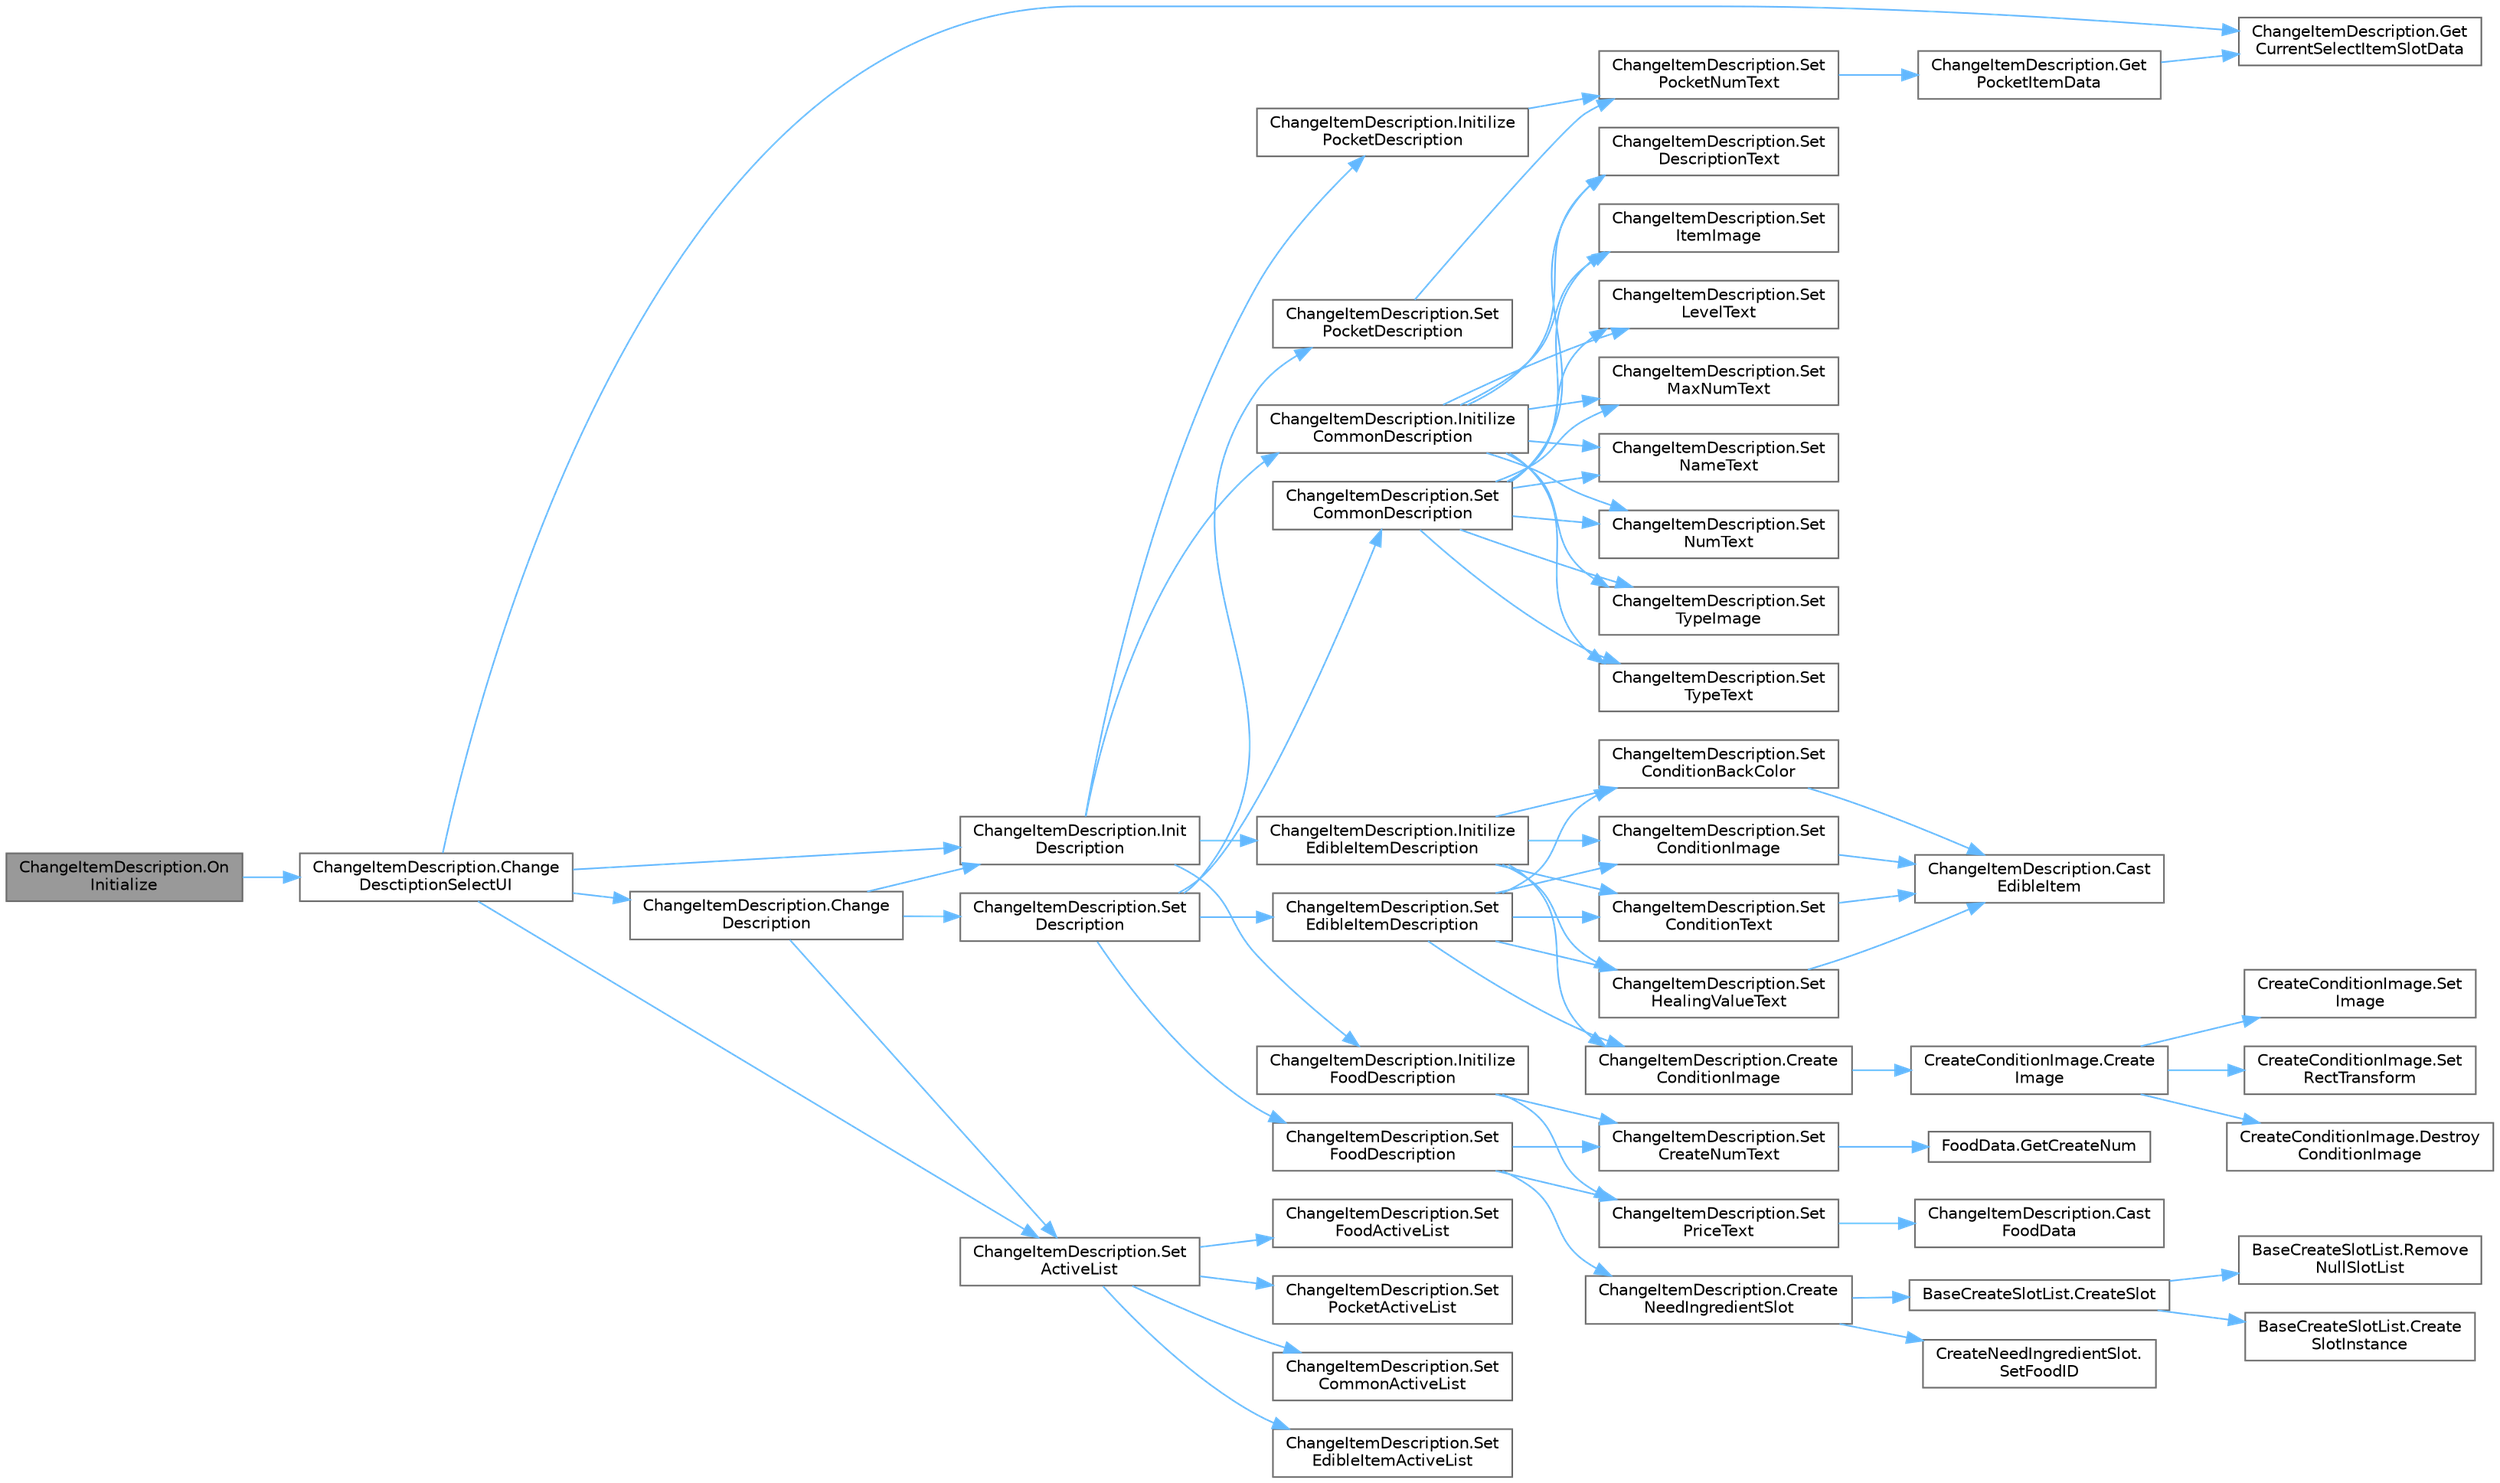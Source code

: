 digraph "ChangeItemDescription.OnInitialize"
{
 // LATEX_PDF_SIZE
  bgcolor="transparent";
  edge [fontname=Helvetica,fontsize=10,labelfontname=Helvetica,labelfontsize=10];
  node [fontname=Helvetica,fontsize=10,shape=box,height=0.2,width=0.4];
  rankdir="LR";
  Node1 [id="Node000001",label="ChangeItemDescription.On\lInitialize",height=0.2,width=0.4,color="gray40", fillcolor="grey60", style="filled", fontcolor="black",tooltip=" "];
  Node1 -> Node2 [id="edge1_Node000001_Node000002",color="steelblue1",style="solid",tooltip=" "];
  Node2 [id="Node000002",label="ChangeItemDescription.Change\lDesctiptionSelectUI",height=0.2,width=0.4,color="grey40", fillcolor="white", style="filled",URL="$class_change_item_description.html#a8ea36af0b54755cf79893a9faf794392",tooltip="選択中のItemSlotDataを基に説明文を更新"];
  Node2 -> Node3 [id="edge2_Node000002_Node000003",color="steelblue1",style="solid",tooltip=" "];
  Node3 [id="Node000003",label="ChangeItemDescription.Change\lDescription",height=0.2,width=0.4,color="grey40", fillcolor="white", style="filled",URL="$class_change_item_description.html#a2b30636ef288a5a11353836e028378ed",tooltip="引数アイテムIDを基に説明文を更新"];
  Node3 -> Node4 [id="edge3_Node000003_Node000004",color="steelblue1",style="solid",tooltip=" "];
  Node4 [id="Node000004",label="ChangeItemDescription.Init\lDescription",height=0.2,width=0.4,color="grey40", fillcolor="white", style="filled",URL="$class_change_item_description.html#a8fea78d4ad9d25fed84d8b30b905ad88",tooltip=" "];
  Node4 -> Node5 [id="edge4_Node000004_Node000005",color="steelblue1",style="solid",tooltip=" "];
  Node5 [id="Node000005",label="ChangeItemDescription.Initilize\lCommonDescription",height=0.2,width=0.4,color="grey40", fillcolor="white", style="filled",URL="$class_change_item_description.html#a6fbc822ee04496cb0f9e33f679700219",tooltip=" "];
  Node5 -> Node6 [id="edge5_Node000005_Node000006",color="steelblue1",style="solid",tooltip=" "];
  Node6 [id="Node000006",label="ChangeItemDescription.Set\lDescriptionText",height=0.2,width=0.4,color="grey40", fillcolor="white", style="filled",URL="$class_change_item_description.html#aa68250acd7412379b161daf1371e59bb",tooltip=" "];
  Node5 -> Node7 [id="edge6_Node000005_Node000007",color="steelblue1",style="solid",tooltip=" "];
  Node7 [id="Node000007",label="ChangeItemDescription.Set\lItemImage",height=0.2,width=0.4,color="grey40", fillcolor="white", style="filled",URL="$class_change_item_description.html#a00c3953b68d297374b62522153415852",tooltip=" "];
  Node5 -> Node8 [id="edge7_Node000005_Node000008",color="steelblue1",style="solid",tooltip=" "];
  Node8 [id="Node000008",label="ChangeItemDescription.Set\lLevelText",height=0.2,width=0.4,color="grey40", fillcolor="white", style="filled",URL="$class_change_item_description.html#afa42dbbfa0ad2871d638381f6dd3d648",tooltip=" "];
  Node5 -> Node9 [id="edge8_Node000005_Node000009",color="steelblue1",style="solid",tooltip=" "];
  Node9 [id="Node000009",label="ChangeItemDescription.Set\lMaxNumText",height=0.2,width=0.4,color="grey40", fillcolor="white", style="filled",URL="$class_change_item_description.html#ab7cb18d435a57bafdeb62f8d8b7ec6c0",tooltip=" "];
  Node5 -> Node10 [id="edge9_Node000005_Node000010",color="steelblue1",style="solid",tooltip=" "];
  Node10 [id="Node000010",label="ChangeItemDescription.Set\lNameText",height=0.2,width=0.4,color="grey40", fillcolor="white", style="filled",URL="$class_change_item_description.html#aacb921d825b0f51c0895aecd07a68e7c",tooltip=" "];
  Node5 -> Node11 [id="edge10_Node000005_Node000011",color="steelblue1",style="solid",tooltip=" "];
  Node11 [id="Node000011",label="ChangeItemDescription.Set\lNumText",height=0.2,width=0.4,color="grey40", fillcolor="white", style="filled",URL="$class_change_item_description.html#af1003cf2e17b7a980d81ca42cbb1b7bf",tooltip=" "];
  Node5 -> Node12 [id="edge11_Node000005_Node000012",color="steelblue1",style="solid",tooltip=" "];
  Node12 [id="Node000012",label="ChangeItemDescription.Set\lTypeImage",height=0.2,width=0.4,color="grey40", fillcolor="white", style="filled",URL="$class_change_item_description.html#a8c37b1ca4fad6670c3b9c105ac77e706",tooltip=" "];
  Node5 -> Node13 [id="edge12_Node000005_Node000013",color="steelblue1",style="solid",tooltip=" "];
  Node13 [id="Node000013",label="ChangeItemDescription.Set\lTypeText",height=0.2,width=0.4,color="grey40", fillcolor="white", style="filled",URL="$class_change_item_description.html#a7611e7ccedb5b7ae0e7ba93c0721f296",tooltip=" "];
  Node4 -> Node14 [id="edge13_Node000004_Node000014",color="steelblue1",style="solid",tooltip=" "];
  Node14 [id="Node000014",label="ChangeItemDescription.Initilize\lEdibleItemDescription",height=0.2,width=0.4,color="grey40", fillcolor="white", style="filled",URL="$class_change_item_description.html#a07dec4b42bd999b2826fce9c54844457",tooltip=" "];
  Node14 -> Node15 [id="edge14_Node000014_Node000015",color="steelblue1",style="solid",tooltip=" "];
  Node15 [id="Node000015",label="ChangeItemDescription.Create\lConditionImage",height=0.2,width=0.4,color="grey40", fillcolor="white", style="filled",URL="$class_change_item_description.html#ad8d14cbf87ba541fe74a7bb65c84cb50",tooltip=" "];
  Node15 -> Node16 [id="edge15_Node000015_Node000016",color="steelblue1",style="solid",tooltip=" "];
  Node16 [id="Node000016",label="CreateConditionImage.Create\lImage",height=0.2,width=0.4,color="grey40", fillcolor="white", style="filled",URL="$class_create_condition_image.html#a9603eed3ccdae658bf880d2e557f02e6",tooltip=" "];
  Node16 -> Node17 [id="edge16_Node000016_Node000017",color="steelblue1",style="solid",tooltip=" "];
  Node17 [id="Node000017",label="CreateConditionImage.Destroy\lConditionImage",height=0.2,width=0.4,color="grey40", fillcolor="white", style="filled",URL="$class_create_condition_image.html#a159795bea19415be7c8e0fdad6a88c16",tooltip=" "];
  Node16 -> Node18 [id="edge17_Node000016_Node000018",color="steelblue1",style="solid",tooltip=" "];
  Node18 [id="Node000018",label="CreateConditionImage.Set\lImage",height=0.2,width=0.4,color="grey40", fillcolor="white", style="filled",URL="$class_create_condition_image.html#ab38aa7fcd00e6061cc361f1045c7a65f",tooltip=" "];
  Node16 -> Node19 [id="edge18_Node000016_Node000019",color="steelblue1",style="solid",tooltip=" "];
  Node19 [id="Node000019",label="CreateConditionImage.Set\lRectTransform",height=0.2,width=0.4,color="grey40", fillcolor="white", style="filled",URL="$class_create_condition_image.html#aef971bb4aaf167e2af69e71299a5164e",tooltip=" "];
  Node14 -> Node20 [id="edge19_Node000014_Node000020",color="steelblue1",style="solid",tooltip=" "];
  Node20 [id="Node000020",label="ChangeItemDescription.Set\lConditionBackColor",height=0.2,width=0.4,color="grey40", fillcolor="white", style="filled",URL="$class_change_item_description.html#acce96f182eade4927e703efeca264165",tooltip=" "];
  Node20 -> Node21 [id="edge20_Node000020_Node000021",color="steelblue1",style="solid",tooltip=" "];
  Node21 [id="Node000021",label="ChangeItemDescription.Cast\lEdibleItem",height=0.2,width=0.4,color="grey40", fillcolor="white", style="filled",URL="$class_change_item_description.html#a3178df1ce4c36e179c799d0277ccdccf",tooltip="引数アイテムデータを食料データにキャストする"];
  Node14 -> Node22 [id="edge21_Node000014_Node000022",color="steelblue1",style="solid",tooltip=" "];
  Node22 [id="Node000022",label="ChangeItemDescription.Set\lConditionImage",height=0.2,width=0.4,color="grey40", fillcolor="white", style="filled",URL="$class_change_item_description.html#aa185820af5921746ce678ddf4e957cf3",tooltip=" "];
  Node22 -> Node21 [id="edge22_Node000022_Node000021",color="steelblue1",style="solid",tooltip=" "];
  Node14 -> Node23 [id="edge23_Node000014_Node000023",color="steelblue1",style="solid",tooltip=" "];
  Node23 [id="Node000023",label="ChangeItemDescription.Set\lConditionText",height=0.2,width=0.4,color="grey40", fillcolor="white", style="filled",URL="$class_change_item_description.html#a9428b047a02113ad7d84e82e7c53347e",tooltip=" "];
  Node23 -> Node21 [id="edge24_Node000023_Node000021",color="steelblue1",style="solid",tooltip=" "];
  Node14 -> Node24 [id="edge25_Node000014_Node000024",color="steelblue1",style="solid",tooltip=" "];
  Node24 [id="Node000024",label="ChangeItemDescription.Set\lHealingValueText",height=0.2,width=0.4,color="grey40", fillcolor="white", style="filled",URL="$class_change_item_description.html#aa1b05f79f4eb415b9ca36d3af768fec4",tooltip=" "];
  Node24 -> Node21 [id="edge26_Node000024_Node000021",color="steelblue1",style="solid",tooltip=" "];
  Node4 -> Node25 [id="edge27_Node000004_Node000025",color="steelblue1",style="solid",tooltip=" "];
  Node25 [id="Node000025",label="ChangeItemDescription.Initilize\lFoodDescription",height=0.2,width=0.4,color="grey40", fillcolor="white", style="filled",URL="$class_change_item_description.html#a15ac04f0021888d0063fb47e84983171",tooltip=" "];
  Node25 -> Node26 [id="edge28_Node000025_Node000026",color="steelblue1",style="solid",tooltip=" "];
  Node26 [id="Node000026",label="ChangeItemDescription.Set\lCreateNumText",height=0.2,width=0.4,color="grey40", fillcolor="white", style="filled",URL="$class_change_item_description.html#abe031e7e8fcadaf4dcbe861ed9e955be",tooltip=" "];
  Node26 -> Node27 [id="edge29_Node000026_Node000027",color="steelblue1",style="solid",tooltip=" "];
  Node27 [id="Node000027",label="FoodData.GetCreateNum",height=0.2,width=0.4,color="grey40", fillcolor="white", style="filled",URL="$class_food_data.html#afeebe5f74b9700c3c74f242e680b8754",tooltip="引数料理が作成できる数を確認するメソッド"];
  Node25 -> Node28 [id="edge30_Node000025_Node000028",color="steelblue1",style="solid",tooltip=" "];
  Node28 [id="Node000028",label="ChangeItemDescription.Set\lPriceText",height=0.2,width=0.4,color="grey40", fillcolor="white", style="filled",URL="$class_change_item_description.html#a2ec3e6f1a9a49b081eb3c66611adc74b",tooltip=" "];
  Node28 -> Node29 [id="edge31_Node000028_Node000029",color="steelblue1",style="solid",tooltip=" "];
  Node29 [id="Node000029",label="ChangeItemDescription.Cast\lFoodData",height=0.2,width=0.4,color="grey40", fillcolor="white", style="filled",URL="$class_change_item_description.html#a3ac9478e5f97b890928cc8299666a4fb",tooltip="引数アイテムデータを料理データにキャストする"];
  Node4 -> Node30 [id="edge32_Node000004_Node000030",color="steelblue1",style="solid",tooltip=" "];
  Node30 [id="Node000030",label="ChangeItemDescription.Initilize\lPocketDescription",height=0.2,width=0.4,color="grey40", fillcolor="white", style="filled",URL="$class_change_item_description.html#ad1ff3c0d86d05d0b7c3097226c5de2c7",tooltip=" "];
  Node30 -> Node31 [id="edge33_Node000030_Node000031",color="steelblue1",style="solid",tooltip=" "];
  Node31 [id="Node000031",label="ChangeItemDescription.Set\lPocketNumText",height=0.2,width=0.4,color="grey40", fillcolor="white", style="filled",URL="$class_change_item_description.html#a6452569c78c7d6f6b041a7ca84565eea",tooltip=" "];
  Node31 -> Node32 [id="edge34_Node000031_Node000032",color="steelblue1",style="solid",tooltip=" "];
  Node32 [id="Node000032",label="ChangeItemDescription.Get\lPocketItemData",height=0.2,width=0.4,color="grey40", fillcolor="white", style="filled",URL="$class_change_item_description.html#a62d93fd05e0681451f2e47016beca317",tooltip=" "];
  Node32 -> Node33 [id="edge35_Node000032_Node000033",color="steelblue1",style="solid",tooltip=" "];
  Node33 [id="Node000033",label="ChangeItemDescription.Get\lCurrentSelectItemSlotData",height=0.2,width=0.4,color="grey40", fillcolor="white", style="filled",URL="$class_change_item_description.html#a32a93ad268885487f3704d591bc4125b",tooltip="SelectUIControllerが選択しているItemSlotDataを取得"];
  Node3 -> Node34 [id="edge36_Node000003_Node000034",color="steelblue1",style="solid",tooltip=" "];
  Node34 [id="Node000034",label="ChangeItemDescription.Set\lActiveList",height=0.2,width=0.4,color="grey40", fillcolor="white", style="filled",URL="$class_change_item_description.html#a25731aff5117c8141b0f5daf41dd9988",tooltip=" "];
  Node34 -> Node35 [id="edge37_Node000034_Node000035",color="steelblue1",style="solid",tooltip=" "];
  Node35 [id="Node000035",label="ChangeItemDescription.Set\lCommonActiveList",height=0.2,width=0.4,color="grey40", fillcolor="white", style="filled",URL="$class_change_item_description.html#a72687f682749686dc8920879ef447400",tooltip=" "];
  Node34 -> Node36 [id="edge38_Node000034_Node000036",color="steelblue1",style="solid",tooltip=" "];
  Node36 [id="Node000036",label="ChangeItemDescription.Set\lEdibleItemActiveList",height=0.2,width=0.4,color="grey40", fillcolor="white", style="filled",URL="$class_change_item_description.html#a8026ad0e169a91d6f7d9355206e4d979",tooltip=" "];
  Node34 -> Node37 [id="edge39_Node000034_Node000037",color="steelblue1",style="solid",tooltip=" "];
  Node37 [id="Node000037",label="ChangeItemDescription.Set\lFoodActiveList",height=0.2,width=0.4,color="grey40", fillcolor="white", style="filled",URL="$class_change_item_description.html#afe7a430b615c7e9b54bbfbcabbdd30ed",tooltip=" "];
  Node34 -> Node38 [id="edge40_Node000034_Node000038",color="steelblue1",style="solid",tooltip=" "];
  Node38 [id="Node000038",label="ChangeItemDescription.Set\lPocketActiveList",height=0.2,width=0.4,color="grey40", fillcolor="white", style="filled",URL="$class_change_item_description.html#acc8f56f5d87fc22b03e28bce933f35b0",tooltip=" "];
  Node3 -> Node39 [id="edge41_Node000003_Node000039",color="steelblue1",style="solid",tooltip=" "];
  Node39 [id="Node000039",label="ChangeItemDescription.Set\lDescription",height=0.2,width=0.4,color="grey40", fillcolor="white", style="filled",URL="$class_change_item_description.html#a80f1cb0c60ae117de04d58a221747612",tooltip=" "];
  Node39 -> Node40 [id="edge42_Node000039_Node000040",color="steelblue1",style="solid",tooltip=" "];
  Node40 [id="Node000040",label="ChangeItemDescription.Set\lCommonDescription",height=0.2,width=0.4,color="grey40", fillcolor="white", style="filled",URL="$class_change_item_description.html#afb6b314bec931014d33d8328e3e9de5a",tooltip=" "];
  Node40 -> Node6 [id="edge43_Node000040_Node000006",color="steelblue1",style="solid",tooltip=" "];
  Node40 -> Node7 [id="edge44_Node000040_Node000007",color="steelblue1",style="solid",tooltip=" "];
  Node40 -> Node8 [id="edge45_Node000040_Node000008",color="steelblue1",style="solid",tooltip=" "];
  Node40 -> Node9 [id="edge46_Node000040_Node000009",color="steelblue1",style="solid",tooltip=" "];
  Node40 -> Node10 [id="edge47_Node000040_Node000010",color="steelblue1",style="solid",tooltip=" "];
  Node40 -> Node11 [id="edge48_Node000040_Node000011",color="steelblue1",style="solid",tooltip=" "];
  Node40 -> Node12 [id="edge49_Node000040_Node000012",color="steelblue1",style="solid",tooltip=" "];
  Node40 -> Node13 [id="edge50_Node000040_Node000013",color="steelblue1",style="solid",tooltip=" "];
  Node39 -> Node41 [id="edge51_Node000039_Node000041",color="steelblue1",style="solid",tooltip=" "];
  Node41 [id="Node000041",label="ChangeItemDescription.Set\lEdibleItemDescription",height=0.2,width=0.4,color="grey40", fillcolor="white", style="filled",URL="$class_change_item_description.html#a654d45d2ffd4802effaa4547eec6106f",tooltip=" "];
  Node41 -> Node15 [id="edge52_Node000041_Node000015",color="steelblue1",style="solid",tooltip=" "];
  Node41 -> Node20 [id="edge53_Node000041_Node000020",color="steelblue1",style="solid",tooltip=" "];
  Node41 -> Node22 [id="edge54_Node000041_Node000022",color="steelblue1",style="solid",tooltip=" "];
  Node41 -> Node23 [id="edge55_Node000041_Node000023",color="steelblue1",style="solid",tooltip=" "];
  Node41 -> Node24 [id="edge56_Node000041_Node000024",color="steelblue1",style="solid",tooltip=" "];
  Node39 -> Node42 [id="edge57_Node000039_Node000042",color="steelblue1",style="solid",tooltip=" "];
  Node42 [id="Node000042",label="ChangeItemDescription.Set\lFoodDescription",height=0.2,width=0.4,color="grey40", fillcolor="white", style="filled",URL="$class_change_item_description.html#a45c3782e49d4e0c40a6e78e15f8c3916",tooltip=" "];
  Node42 -> Node43 [id="edge58_Node000042_Node000043",color="steelblue1",style="solid",tooltip=" "];
  Node43 [id="Node000043",label="ChangeItemDescription.Create\lNeedIngredientSlot",height=0.2,width=0.4,color="grey40", fillcolor="white", style="filled",URL="$class_change_item_description.html#aca442368d65bdbb11c073906e09d3c90",tooltip=" "];
  Node43 -> Node44 [id="edge59_Node000043_Node000044",color="steelblue1",style="solid",tooltip=" "];
  Node44 [id="Node000044",label="BaseCreateSlotList.CreateSlot",height=0.2,width=0.4,color="grey40", fillcolor="white", style="filled",URL="$class_base_create_slot_list.html#a1050fa09f7705d5e74fa66f14594368b",tooltip=" "];
  Node44 -> Node45 [id="edge60_Node000044_Node000045",color="steelblue1",style="solid",tooltip=" "];
  Node45 [id="Node000045",label="BaseCreateSlotList.Create\lSlotInstance",height=0.2,width=0.4,color="grey40", fillcolor="white", style="filled",URL="$class_base_create_slot_list.html#a51b06cac02cad5cb1ecba94d423d7f41",tooltip=" "];
  Node44 -> Node46 [id="edge61_Node000044_Node000046",color="steelblue1",style="solid",tooltip=" "];
  Node46 [id="Node000046",label="BaseCreateSlotList.Remove\lNullSlotList",height=0.2,width=0.4,color="grey40", fillcolor="white", style="filled",URL="$class_base_create_slot_list.html#a693cdbf1d249c8dd8319c2c080098cd0",tooltip=" "];
  Node43 -> Node47 [id="edge62_Node000043_Node000047",color="steelblue1",style="solid",tooltip=" "];
  Node47 [id="Node000047",label="CreateNeedIngredientSlot.\lSetFoodID",height=0.2,width=0.4,color="grey40", fillcolor="white", style="filled",URL="$class_create_need_ingredient_slot.html#a07b497e7e83156ede8e35f3085997f6c",tooltip=" "];
  Node42 -> Node26 [id="edge63_Node000042_Node000026",color="steelblue1",style="solid",tooltip=" "];
  Node42 -> Node28 [id="edge64_Node000042_Node000028",color="steelblue1",style="solid",tooltip=" "];
  Node39 -> Node48 [id="edge65_Node000039_Node000048",color="steelblue1",style="solid",tooltip=" "];
  Node48 [id="Node000048",label="ChangeItemDescription.Set\lPocketDescription",height=0.2,width=0.4,color="grey40", fillcolor="white", style="filled",URL="$class_change_item_description.html#a64590f0e36c83ce7f1374100a02c8edd",tooltip=" "];
  Node48 -> Node31 [id="edge66_Node000048_Node000031",color="steelblue1",style="solid",tooltip=" "];
  Node2 -> Node33 [id="edge67_Node000002_Node000033",color="steelblue1",style="solid",tooltip=" "];
  Node2 -> Node4 [id="edge68_Node000002_Node000004",color="steelblue1",style="solid",tooltip=" "];
  Node2 -> Node34 [id="edge69_Node000002_Node000034",color="steelblue1",style="solid",tooltip=" "];
}
